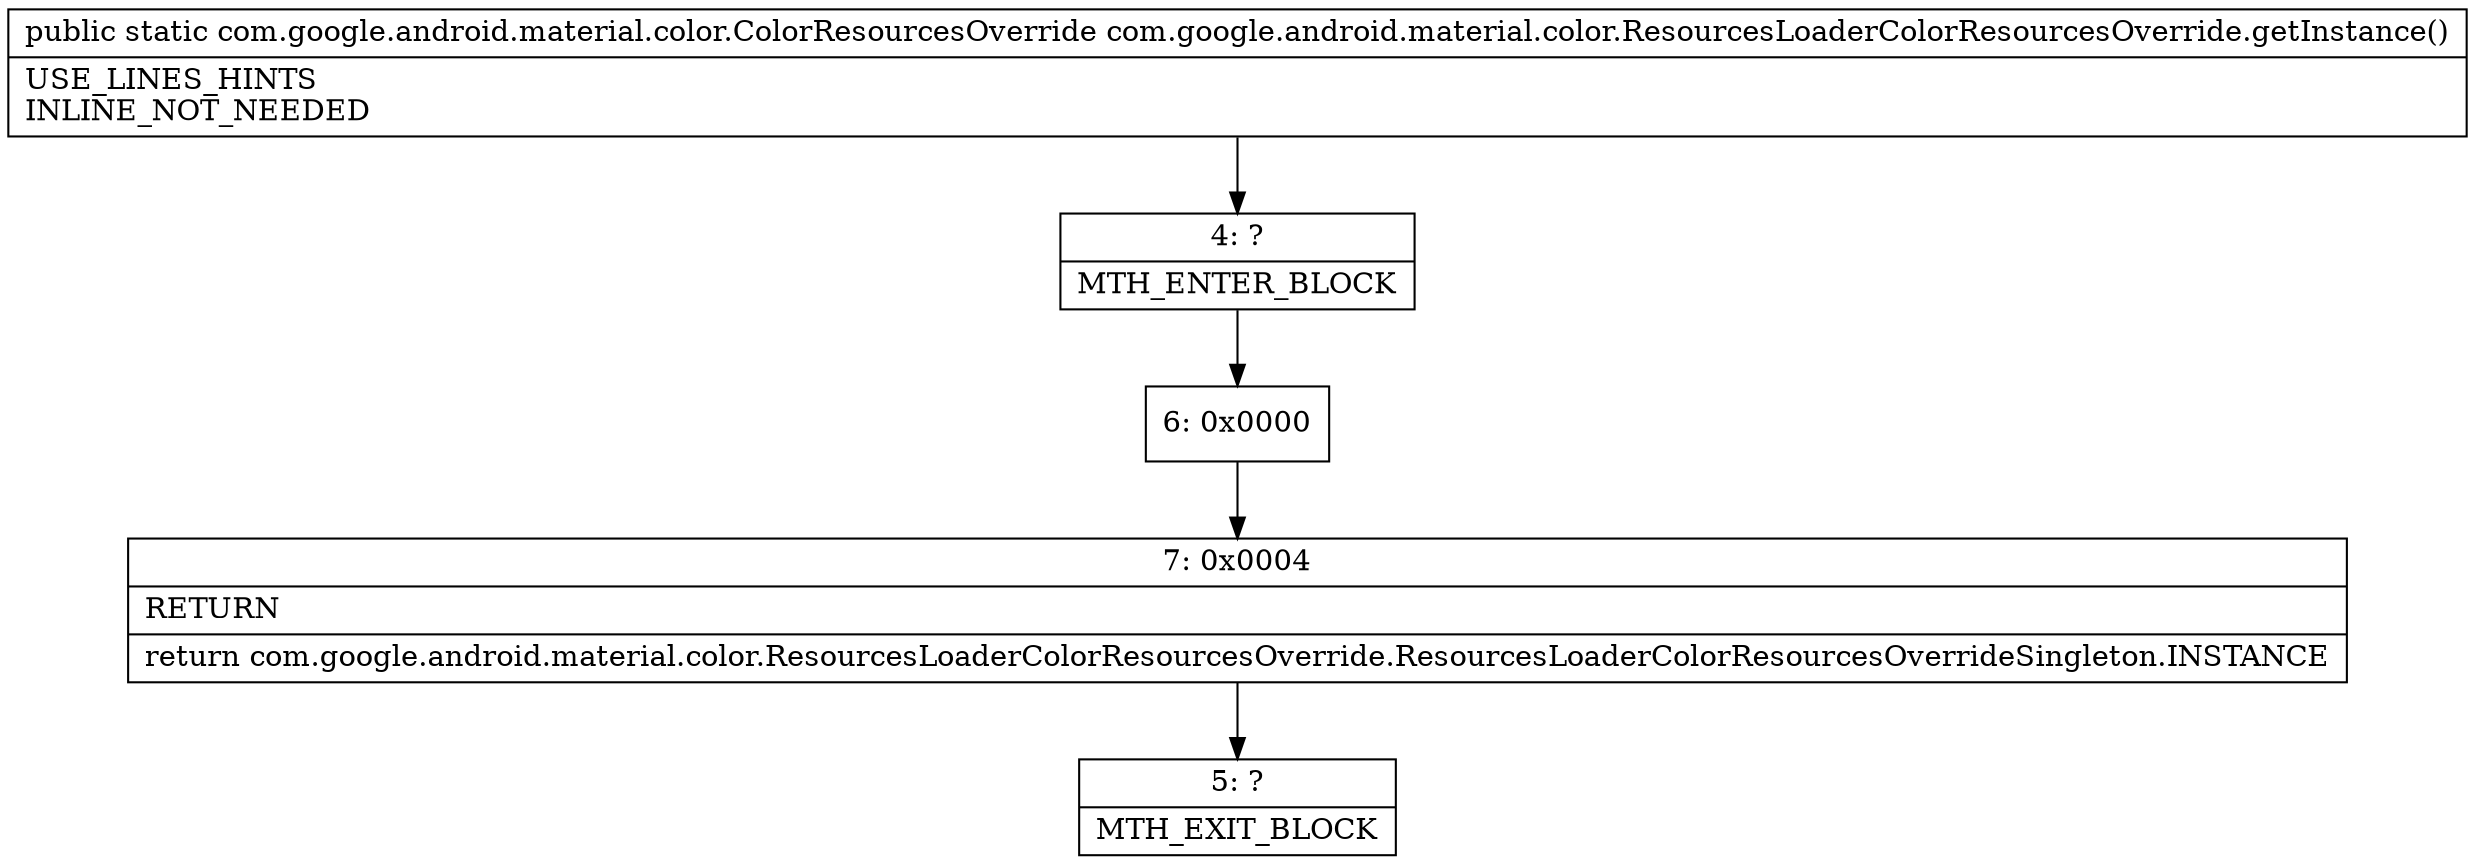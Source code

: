 digraph "CFG forcom.google.android.material.color.ResourcesLoaderColorResourcesOverride.getInstance()Lcom\/google\/android\/material\/color\/ColorResourcesOverride;" {
Node_4 [shape=record,label="{4\:\ ?|MTH_ENTER_BLOCK\l}"];
Node_6 [shape=record,label="{6\:\ 0x0000}"];
Node_7 [shape=record,label="{7\:\ 0x0004|RETURN\l|return com.google.android.material.color.ResourcesLoaderColorResourcesOverride.ResourcesLoaderColorResourcesOverrideSingleton.INSTANCE\l}"];
Node_5 [shape=record,label="{5\:\ ?|MTH_EXIT_BLOCK\l}"];
MethodNode[shape=record,label="{public static com.google.android.material.color.ColorResourcesOverride com.google.android.material.color.ResourcesLoaderColorResourcesOverride.getInstance()  | USE_LINES_HINTS\lINLINE_NOT_NEEDED\l}"];
MethodNode -> Node_4;Node_4 -> Node_6;
Node_6 -> Node_7;
Node_7 -> Node_5;
}

